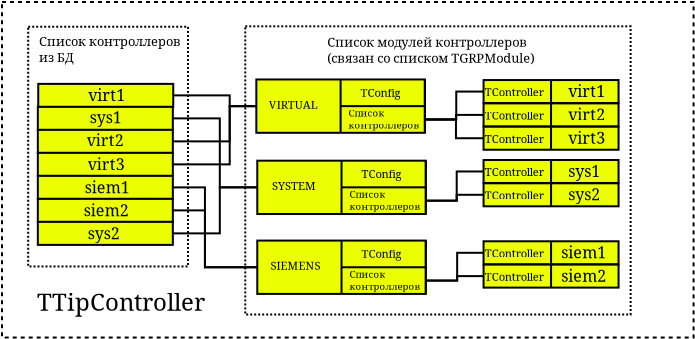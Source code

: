 <?xml version="1.0" encoding="UTF-8"?>
<dia:diagram xmlns:dia="http://www.lysator.liu.se/~alla/dia/">
  <dia:layer name="Тло" visible="true">
    <dia:object type="Standard - Box" version="0" id="O0">
      <dia:attribute name="obj_pos">
        <dia:point val="7.288,3.106"/>
      </dia:attribute>
      <dia:attribute name="obj_bb">
        <dia:rectangle val="7.238,3.056;41.917,19.933"/>
      </dia:attribute>
      <dia:attribute name="elem_corner">
        <dia:point val="7.288,3.106"/>
      </dia:attribute>
      <dia:attribute name="elem_width">
        <dia:real val="34.579"/>
      </dia:attribute>
      <dia:attribute name="elem_height">
        <dia:real val="16.777"/>
      </dia:attribute>
      <dia:attribute name="border_width">
        <dia:real val="0.1"/>
      </dia:attribute>
      <dia:attribute name="show_background">
        <dia:boolean val="true"/>
      </dia:attribute>
      <dia:attribute name="line_style">
        <dia:enum val="1"/>
      </dia:attribute>
      <dia:attribute name="dashlength">
        <dia:real val="0.2"/>
      </dia:attribute>
    </dia:object>
    <dia:object type="Standard - Box" version="0" id="O1">
      <dia:attribute name="obj_pos">
        <dia:point val="19.451,4.322"/>
      </dia:attribute>
      <dia:attribute name="obj_bb">
        <dia:rectangle val="19.401,4.272;38.769,18.783"/>
      </dia:attribute>
      <dia:attribute name="elem_corner">
        <dia:point val="19.451,4.322"/>
      </dia:attribute>
      <dia:attribute name="elem_width">
        <dia:real val="19.268"/>
      </dia:attribute>
      <dia:attribute name="elem_height">
        <dia:real val="14.41"/>
      </dia:attribute>
      <dia:attribute name="border_width">
        <dia:real val="0.1"/>
      </dia:attribute>
      <dia:attribute name="show_background">
        <dia:boolean val="true"/>
      </dia:attribute>
      <dia:attribute name="line_style">
        <dia:enum val="4"/>
      </dia:attribute>
    </dia:object>
    <dia:object type="Standard - Box" version="0" id="O2">
      <dia:attribute name="obj_pos">
        <dia:point val="8.597,4.343"/>
      </dia:attribute>
      <dia:attribute name="obj_bb">
        <dia:rectangle val="8.547,4.293;16.637,16.379"/>
      </dia:attribute>
      <dia:attribute name="elem_corner">
        <dia:point val="8.597,4.343"/>
      </dia:attribute>
      <dia:attribute name="elem_width">
        <dia:real val="7.99"/>
      </dia:attribute>
      <dia:attribute name="elem_height">
        <dia:real val="11.986"/>
      </dia:attribute>
      <dia:attribute name="border_width">
        <dia:real val="0.1"/>
      </dia:attribute>
      <dia:attribute name="show_background">
        <dia:boolean val="true"/>
      </dia:attribute>
      <dia:attribute name="line_style">
        <dia:enum val="4"/>
      </dia:attribute>
    </dia:object>
    <dia:object type="Standard - Box" version="0" id="O3">
      <dia:attribute name="obj_pos">
        <dia:point val="9.1,7.2"/>
      </dia:attribute>
      <dia:attribute name="obj_bb">
        <dia:rectangle val="9.05,7.15;15.9,8.4"/>
      </dia:attribute>
      <dia:attribute name="elem_corner">
        <dia:point val="9.1,7.2"/>
      </dia:attribute>
      <dia:attribute name="elem_width">
        <dia:real val="6.75"/>
      </dia:attribute>
      <dia:attribute name="elem_height">
        <dia:real val="1.15"/>
      </dia:attribute>
      <dia:attribute name="border_width">
        <dia:real val="0.1"/>
      </dia:attribute>
      <dia:attribute name="inner_color">
        <dia:color val="#ebff00"/>
      </dia:attribute>
      <dia:attribute name="show_background">
        <dia:boolean val="true"/>
      </dia:attribute>
    </dia:object>
    <dia:object type="Standard - Box" version="0" id="O4">
      <dia:attribute name="obj_pos">
        <dia:point val="9.08,8.35"/>
      </dia:attribute>
      <dia:attribute name="obj_bb">
        <dia:rectangle val="9.03,8.3;15.88,9.55"/>
      </dia:attribute>
      <dia:attribute name="elem_corner">
        <dia:point val="9.08,8.35"/>
      </dia:attribute>
      <dia:attribute name="elem_width">
        <dia:real val="6.75"/>
      </dia:attribute>
      <dia:attribute name="elem_height">
        <dia:real val="1.15"/>
      </dia:attribute>
      <dia:attribute name="border_width">
        <dia:real val="0.1"/>
      </dia:attribute>
      <dia:attribute name="inner_color">
        <dia:color val="#ebff00"/>
      </dia:attribute>
      <dia:attribute name="show_background">
        <dia:boolean val="true"/>
      </dia:attribute>
    </dia:object>
    <dia:object type="Standard - Box" version="0" id="O5">
      <dia:attribute name="obj_pos">
        <dia:point val="9.08,9.5"/>
      </dia:attribute>
      <dia:attribute name="obj_bb">
        <dia:rectangle val="9.03,9.45;15.88,10.7"/>
      </dia:attribute>
      <dia:attribute name="elem_corner">
        <dia:point val="9.08,9.5"/>
      </dia:attribute>
      <dia:attribute name="elem_width">
        <dia:real val="6.75"/>
      </dia:attribute>
      <dia:attribute name="elem_height">
        <dia:real val="1.15"/>
      </dia:attribute>
      <dia:attribute name="border_width">
        <dia:real val="0.1"/>
      </dia:attribute>
      <dia:attribute name="inner_color">
        <dia:color val="#ebff00"/>
      </dia:attribute>
      <dia:attribute name="show_background">
        <dia:boolean val="true"/>
      </dia:attribute>
    </dia:object>
    <dia:object type="Standard - Box" version="0" id="O6">
      <dia:attribute name="obj_pos">
        <dia:point val="9.08,10.65"/>
      </dia:attribute>
      <dia:attribute name="obj_bb">
        <dia:rectangle val="9.03,10.6;15.88,11.85"/>
      </dia:attribute>
      <dia:attribute name="elem_corner">
        <dia:point val="9.08,10.65"/>
      </dia:attribute>
      <dia:attribute name="elem_width">
        <dia:real val="6.75"/>
      </dia:attribute>
      <dia:attribute name="elem_height">
        <dia:real val="1.15"/>
      </dia:attribute>
      <dia:attribute name="border_width">
        <dia:real val="0.1"/>
      </dia:attribute>
      <dia:attribute name="inner_color">
        <dia:color val="#ebff00"/>
      </dia:attribute>
      <dia:attribute name="show_background">
        <dia:boolean val="true"/>
      </dia:attribute>
    </dia:object>
    <dia:object type="Standard - Box" version="0" id="O7">
      <dia:attribute name="obj_pos">
        <dia:point val="9.08,11.8"/>
      </dia:attribute>
      <dia:attribute name="obj_bb">
        <dia:rectangle val="9.03,11.75;15.88,13"/>
      </dia:attribute>
      <dia:attribute name="elem_corner">
        <dia:point val="9.08,11.8"/>
      </dia:attribute>
      <dia:attribute name="elem_width">
        <dia:real val="6.75"/>
      </dia:attribute>
      <dia:attribute name="elem_height">
        <dia:real val="1.15"/>
      </dia:attribute>
      <dia:attribute name="border_width">
        <dia:real val="0.1"/>
      </dia:attribute>
      <dia:attribute name="inner_color">
        <dia:color val="#ebff00"/>
      </dia:attribute>
      <dia:attribute name="show_background">
        <dia:boolean val="true"/>
      </dia:attribute>
    </dia:object>
    <dia:object type="Standard - Box" version="0" id="O8">
      <dia:attribute name="obj_pos">
        <dia:point val="9.08,12.95"/>
      </dia:attribute>
      <dia:attribute name="obj_bb">
        <dia:rectangle val="9.03,12.9;15.88,14.15"/>
      </dia:attribute>
      <dia:attribute name="elem_corner">
        <dia:point val="9.08,12.95"/>
      </dia:attribute>
      <dia:attribute name="elem_width">
        <dia:real val="6.75"/>
      </dia:attribute>
      <dia:attribute name="elem_height">
        <dia:real val="1.15"/>
      </dia:attribute>
      <dia:attribute name="border_width">
        <dia:real val="0.1"/>
      </dia:attribute>
      <dia:attribute name="inner_color">
        <dia:color val="#ebff00"/>
      </dia:attribute>
      <dia:attribute name="show_background">
        <dia:boolean val="true"/>
      </dia:attribute>
    </dia:object>
    <dia:object type="Standard - Box" version="0" id="O9">
      <dia:attribute name="obj_pos">
        <dia:point val="9.08,14.1"/>
      </dia:attribute>
      <dia:attribute name="obj_bb">
        <dia:rectangle val="9.03,14.05;15.88,15.3"/>
      </dia:attribute>
      <dia:attribute name="elem_corner">
        <dia:point val="9.08,14.1"/>
      </dia:attribute>
      <dia:attribute name="elem_width">
        <dia:real val="6.75"/>
      </dia:attribute>
      <dia:attribute name="elem_height">
        <dia:real val="1.15"/>
      </dia:attribute>
      <dia:attribute name="border_width">
        <dia:real val="0.1"/>
      </dia:attribute>
      <dia:attribute name="inner_color">
        <dia:color val="#ebff00"/>
      </dia:attribute>
      <dia:attribute name="show_background">
        <dia:boolean val="true"/>
      </dia:attribute>
    </dia:object>
    <dia:object type="Standard - Text" version="0" id="O10">
      <dia:attribute name="obj_pos">
        <dia:point val="23.555,5.343"/>
      </dia:attribute>
      <dia:attribute name="obj_bb">
        <dia:rectangle val="23.555,4.678;36.102,6.428"/>
      </dia:attribute>
      <dia:attribute name="text">
        <dia:composite type="text">
          <dia:attribute name="string">
            <dia:string>#Список модулей контроллеров
(связан со списком TGRPModule)#</dia:string>
          </dia:attribute>
          <dia:attribute name="font">
            <dia:font name="Times-Roman"/>
          </dia:attribute>
          <dia:attribute name="height">
            <dia:real val="0.8"/>
          </dia:attribute>
          <dia:attribute name="pos">
            <dia:point val="23.555,5.343"/>
          </dia:attribute>
          <dia:attribute name="color">
            <dia:color val="#000000"/>
          </dia:attribute>
          <dia:attribute name="alignment">
            <dia:enum val="0"/>
          </dia:attribute>
        </dia:composite>
      </dia:attribute>
    </dia:object>
    <dia:object type="Standard - Text" version="0" id="O11">
      <dia:attribute name="obj_pos">
        <dia:point val="9.135,5.308"/>
      </dia:attribute>
      <dia:attribute name="obj_bb">
        <dia:rectangle val="9.135,4.642;17.317,6.392"/>
      </dia:attribute>
      <dia:attribute name="text">
        <dia:composite type="text">
          <dia:attribute name="string">
            <dia:string>#Список контроллеров
из БД#</dia:string>
          </dia:attribute>
          <dia:attribute name="font">
            <dia:font name="Times-Roman"/>
          </dia:attribute>
          <dia:attribute name="height">
            <dia:real val="0.8"/>
          </dia:attribute>
          <dia:attribute name="pos">
            <dia:point val="9.135,5.308"/>
          </dia:attribute>
          <dia:attribute name="color">
            <dia:color val="#000000"/>
          </dia:attribute>
          <dia:attribute name="alignment">
            <dia:enum val="0"/>
          </dia:attribute>
        </dia:composite>
      </dia:attribute>
    </dia:object>
    <dia:object type="Standard - Text" version="0" id="O12">
      <dia:attribute name="obj_pos">
        <dia:point val="11.6,8.05"/>
      </dia:attribute>
      <dia:attribute name="obj_bb">
        <dia:rectangle val="11.6,7.231;13.498,8.381"/>
      </dia:attribute>
      <dia:attribute name="text">
        <dia:composite type="text">
          <dia:attribute name="string">
            <dia:string>#virt1#</dia:string>
          </dia:attribute>
          <dia:attribute name="font">
            <dia:font name="Times-Roman"/>
          </dia:attribute>
          <dia:attribute name="height">
            <dia:real val="1"/>
          </dia:attribute>
          <dia:attribute name="pos">
            <dia:point val="11.6,8.05"/>
          </dia:attribute>
          <dia:attribute name="color">
            <dia:color val="#000000"/>
          </dia:attribute>
          <dia:attribute name="alignment">
            <dia:enum val="0"/>
          </dia:attribute>
        </dia:composite>
      </dia:attribute>
    </dia:object>
    <dia:object type="Standard - Text" version="0" id="O13">
      <dia:attribute name="obj_pos">
        <dia:point val="11.68,9.169"/>
      </dia:attribute>
      <dia:attribute name="obj_bb">
        <dia:rectangle val="11.68,8.35;13.49,9.5"/>
      </dia:attribute>
      <dia:attribute name="text">
        <dia:composite type="text">
          <dia:attribute name="string">
            <dia:string>#sys1#</dia:string>
          </dia:attribute>
          <dia:attribute name="font">
            <dia:font name="Times-Roman"/>
          </dia:attribute>
          <dia:attribute name="height">
            <dia:real val="1"/>
          </dia:attribute>
          <dia:attribute name="pos">
            <dia:point val="11.68,9.169"/>
          </dia:attribute>
          <dia:attribute name="color">
            <dia:color val="#000000"/>
          </dia:attribute>
          <dia:attribute name="alignment">
            <dia:enum val="0"/>
          </dia:attribute>
        </dia:composite>
      </dia:attribute>
    </dia:object>
    <dia:object type="Standard - Text" version="0" id="O14">
      <dia:attribute name="obj_pos">
        <dia:point val="11.53,10.319"/>
      </dia:attribute>
      <dia:attribute name="obj_bb">
        <dia:rectangle val="11.53,9.55;13.422,10.55"/>
      </dia:attribute>
      <dia:attribute name="text">
        <dia:composite type="text">
          <dia:attribute name="string">
            <dia:string>#virt2#</dia:string>
          </dia:attribute>
          <dia:attribute name="font">
            <dia:font name="Times-Roman"/>
          </dia:attribute>
          <dia:attribute name="height">
            <dia:real val="1"/>
          </dia:attribute>
          <dia:attribute name="pos">
            <dia:point val="11.53,10.319"/>
          </dia:attribute>
          <dia:attribute name="color">
            <dia:color val="#000000"/>
          </dia:attribute>
          <dia:attribute name="alignment">
            <dia:enum val="0"/>
          </dia:attribute>
        </dia:composite>
      </dia:attribute>
    </dia:object>
    <dia:object type="Standard - Text" version="0" id="O15">
      <dia:attribute name="obj_pos">
        <dia:point val="11.58,11.519"/>
      </dia:attribute>
      <dia:attribute name="obj_bb">
        <dia:rectangle val="11.58,10.7;13.478,11.85"/>
      </dia:attribute>
      <dia:attribute name="text">
        <dia:composite type="text">
          <dia:attribute name="string">
            <dia:string>#virt3#</dia:string>
          </dia:attribute>
          <dia:attribute name="font">
            <dia:font name="Times-Roman"/>
          </dia:attribute>
          <dia:attribute name="height">
            <dia:real val="1"/>
          </dia:attribute>
          <dia:attribute name="pos">
            <dia:point val="11.58,11.519"/>
          </dia:attribute>
          <dia:attribute name="color">
            <dia:color val="#000000"/>
          </dia:attribute>
          <dia:attribute name="alignment">
            <dia:enum val="0"/>
          </dia:attribute>
        </dia:composite>
      </dia:attribute>
    </dia:object>
    <dia:object type="Standard - Text" version="0" id="O16">
      <dia:attribute name="obj_pos">
        <dia:point val="11.43,12.669"/>
      </dia:attribute>
      <dia:attribute name="obj_bb">
        <dia:rectangle val="11.43,11.85;13.944,13"/>
      </dia:attribute>
      <dia:attribute name="text">
        <dia:composite type="text">
          <dia:attribute name="string">
            <dia:string>#siem1#</dia:string>
          </dia:attribute>
          <dia:attribute name="font">
            <dia:font name="Times-Roman"/>
          </dia:attribute>
          <dia:attribute name="height">
            <dia:real val="1"/>
          </dia:attribute>
          <dia:attribute name="pos">
            <dia:point val="11.43,12.669"/>
          </dia:attribute>
          <dia:attribute name="color">
            <dia:color val="#000000"/>
          </dia:attribute>
          <dia:attribute name="alignment">
            <dia:enum val="0"/>
          </dia:attribute>
        </dia:composite>
      </dia:attribute>
    </dia:object>
    <dia:object type="Standard - Text" version="0" id="O17">
      <dia:attribute name="obj_pos">
        <dia:point val="11.38,13.819"/>
      </dia:attribute>
      <dia:attribute name="obj_bb">
        <dia:rectangle val="11.38,13;13.938,14.15"/>
      </dia:attribute>
      <dia:attribute name="text">
        <dia:composite type="text">
          <dia:attribute name="string">
            <dia:string>#siem2#</dia:string>
          </dia:attribute>
          <dia:attribute name="font">
            <dia:font name="Times-Roman"/>
          </dia:attribute>
          <dia:attribute name="height">
            <dia:real val="1"/>
          </dia:attribute>
          <dia:attribute name="pos">
            <dia:point val="11.38,13.819"/>
          </dia:attribute>
          <dia:attribute name="color">
            <dia:color val="#000000"/>
          </dia:attribute>
          <dia:attribute name="alignment">
            <dia:enum val="0"/>
          </dia:attribute>
        </dia:composite>
      </dia:attribute>
    </dia:object>
    <dia:object type="Standard - Text" version="0" id="O18">
      <dia:attribute name="obj_pos">
        <dia:point val="11.58,14.969"/>
      </dia:attribute>
      <dia:attribute name="obj_bb">
        <dia:rectangle val="11.58,14.15;13.434,15.3"/>
      </dia:attribute>
      <dia:attribute name="text">
        <dia:composite type="text">
          <dia:attribute name="string">
            <dia:string>#sys2#</dia:string>
          </dia:attribute>
          <dia:attribute name="font">
            <dia:font name="Times-Roman"/>
          </dia:attribute>
          <dia:attribute name="height">
            <dia:real val="1"/>
          </dia:attribute>
          <dia:attribute name="pos">
            <dia:point val="11.58,14.969"/>
          </dia:attribute>
          <dia:attribute name="color">
            <dia:color val="#000000"/>
          </dia:attribute>
          <dia:attribute name="alignment">
            <dia:enum val="0"/>
          </dia:attribute>
        </dia:composite>
      </dia:attribute>
    </dia:object>
    <dia:group>
      <dia:object type="Standard - Box" version="0" id="O19">
        <dia:attribute name="obj_pos">
          <dia:point val="20.005,6.979"/>
        </dia:attribute>
        <dia:attribute name="obj_bb">
          <dia:rectangle val="19.955,6.929;28.481,9.696"/>
        </dia:attribute>
        <dia:attribute name="elem_corner">
          <dia:point val="20.005,6.979"/>
        </dia:attribute>
        <dia:attribute name="elem_width">
          <dia:real val="8.426"/>
        </dia:attribute>
        <dia:attribute name="elem_height">
          <dia:real val="2.667"/>
        </dia:attribute>
        <dia:attribute name="border_width">
          <dia:real val="0.1"/>
        </dia:attribute>
        <dia:attribute name="inner_color">
          <dia:color val="#ebff00"/>
        </dia:attribute>
        <dia:attribute name="show_background">
          <dia:boolean val="true"/>
        </dia:attribute>
      </dia:object>
      <dia:object type="Standard - Text" version="0" id="O20">
        <dia:attribute name="obj_pos">
          <dia:point val="20.629,8.442"/>
        </dia:attribute>
        <dia:attribute name="obj_bb">
          <dia:rectangle val="20.629,7.904;23.894,8.604"/>
        </dia:attribute>
        <dia:attribute name="text">
          <dia:composite type="text">
            <dia:attribute name="string">
              <dia:string>#VIRTUAL#</dia:string>
            </dia:attribute>
            <dia:attribute name="font">
              <dia:font name="Times-Roman"/>
            </dia:attribute>
            <dia:attribute name="height">
              <dia:real val="0.7"/>
            </dia:attribute>
            <dia:attribute name="pos">
              <dia:point val="20.629,8.442"/>
            </dia:attribute>
            <dia:attribute name="color">
              <dia:color val="#000000"/>
            </dia:attribute>
            <dia:attribute name="alignment">
              <dia:enum val="0"/>
            </dia:attribute>
          </dia:composite>
        </dia:attribute>
      </dia:object>
      <dia:object type="Standard - Line" version="0" id="O21">
        <dia:attribute name="obj_pos">
          <dia:point val="24.218,6.979"/>
        </dia:attribute>
        <dia:attribute name="obj_bb">
          <dia:rectangle val="24.168,6.929;24.268,9.696"/>
        </dia:attribute>
        <dia:attribute name="conn_endpoints">
          <dia:point val="24.218,6.979"/>
          <dia:point val="24.218,9.646"/>
        </dia:attribute>
        <dia:attribute name="numcp">
          <dia:int val="1"/>
        </dia:attribute>
        <dia:connections>
          <dia:connection handle="0" to="O19" connection="1"/>
          <dia:connection handle="1" to="O19" connection="6"/>
        </dia:connections>
      </dia:object>
      <dia:object type="Standard - Text" version="0" id="O22">
        <dia:attribute name="obj_pos">
          <dia:point val="25.21,7.841"/>
        </dia:attribute>
        <dia:attribute name="obj_bb">
          <dia:rectangle val="25.21,7.303;27.705,8.003"/>
        </dia:attribute>
        <dia:attribute name="text">
          <dia:composite type="text">
            <dia:attribute name="string">
              <dia:string>#TConfig#</dia:string>
            </dia:attribute>
            <dia:attribute name="font">
              <dia:font name="Times-Roman"/>
            </dia:attribute>
            <dia:attribute name="height">
              <dia:real val="0.7"/>
            </dia:attribute>
            <dia:attribute name="pos">
              <dia:point val="25.21,7.841"/>
            </dia:attribute>
            <dia:attribute name="color">
              <dia:color val="#000000"/>
            </dia:attribute>
            <dia:attribute name="alignment">
              <dia:enum val="0"/>
            </dia:attribute>
          </dia:composite>
        </dia:attribute>
      </dia:object>
      <dia:object type="Standard - Line" version="0" id="O23">
        <dia:attribute name="obj_pos">
          <dia:point val="24.218,8.313"/>
        </dia:attribute>
        <dia:attribute name="obj_bb">
          <dia:rectangle val="24.168,8.263;28.481,8.363"/>
        </dia:attribute>
        <dia:attribute name="conn_endpoints">
          <dia:point val="24.218,8.313"/>
          <dia:point val="28.431,8.313"/>
        </dia:attribute>
        <dia:attribute name="numcp">
          <dia:int val="1"/>
        </dia:attribute>
        <dia:connections>
          <dia:connection handle="0" to="O21" connection="0"/>
          <dia:connection handle="1" to="O19" connection="4"/>
        </dia:connections>
      </dia:object>
      <dia:object type="Standard - Text" version="0" id="O24">
        <dia:attribute name="obj_pos">
          <dia:point val="24.612,8.833"/>
        </dia:attribute>
        <dia:attribute name="obj_bb">
          <dia:rectangle val="24.612,8.372;28.519,9.572"/>
        </dia:attribute>
        <dia:attribute name="text">
          <dia:composite type="text">
            <dia:attribute name="string">
              <dia:string>#Список 
контроллеров#</dia:string>
            </dia:attribute>
            <dia:attribute name="font">
              <dia:font name="Times-Roman"/>
            </dia:attribute>
            <dia:attribute name="height">
              <dia:real val="0.6"/>
            </dia:attribute>
            <dia:attribute name="pos">
              <dia:point val="24.612,8.833"/>
            </dia:attribute>
            <dia:attribute name="color">
              <dia:color val="#000000"/>
            </dia:attribute>
            <dia:attribute name="alignment">
              <dia:enum val="0"/>
            </dia:attribute>
          </dia:composite>
        </dia:attribute>
      </dia:object>
      <dia:object type="Standard - Line" version="0" id="O25">
        <dia:attribute name="obj_pos">
          <dia:point val="28.431,6.979"/>
        </dia:attribute>
        <dia:attribute name="obj_bb">
          <dia:rectangle val="28.381,6.929;28.481,9.696"/>
        </dia:attribute>
        <dia:attribute name="conn_endpoints">
          <dia:point val="28.431,6.979"/>
          <dia:point val="28.431,9.646"/>
        </dia:attribute>
        <dia:attribute name="numcp">
          <dia:int val="3"/>
        </dia:attribute>
        <dia:connections>
          <dia:connection handle="0" to="O19" connection="2"/>
          <dia:connection handle="1" to="O19" connection="7"/>
        </dia:connections>
      </dia:object>
    </dia:group>
    <dia:group>
      <dia:object type="Standard - Box" version="0" id="O26">
        <dia:attribute name="obj_pos">
          <dia:point val="20.052,11.04"/>
        </dia:attribute>
        <dia:attribute name="obj_bb">
          <dia:rectangle val="20.002,10.99;28.528,13.757"/>
        </dia:attribute>
        <dia:attribute name="elem_corner">
          <dia:point val="20.052,11.04"/>
        </dia:attribute>
        <dia:attribute name="elem_width">
          <dia:real val="8.426"/>
        </dia:attribute>
        <dia:attribute name="elem_height">
          <dia:real val="2.667"/>
        </dia:attribute>
        <dia:attribute name="border_width">
          <dia:real val="0.1"/>
        </dia:attribute>
        <dia:attribute name="inner_color">
          <dia:color val="#ebff00"/>
        </dia:attribute>
        <dia:attribute name="show_background">
          <dia:boolean val="true"/>
        </dia:attribute>
      </dia:object>
      <dia:object type="Standard - Text" version="0" id="O27">
        <dia:attribute name="obj_pos">
          <dia:point val="20.782,12.503"/>
        </dia:attribute>
        <dia:attribute name="obj_bb">
          <dia:rectangle val="20.782,11.965;23.678,12.665"/>
        </dia:attribute>
        <dia:attribute name="text">
          <dia:composite type="text">
            <dia:attribute name="string">
              <dia:string>#SYSTEM#</dia:string>
            </dia:attribute>
            <dia:attribute name="font">
              <dia:font name="Times-Roman"/>
            </dia:attribute>
            <dia:attribute name="height">
              <dia:real val="0.7"/>
            </dia:attribute>
            <dia:attribute name="pos">
              <dia:point val="20.782,12.503"/>
            </dia:attribute>
            <dia:attribute name="color">
              <dia:color val="#000000"/>
            </dia:attribute>
            <dia:attribute name="alignment">
              <dia:enum val="0"/>
            </dia:attribute>
          </dia:composite>
        </dia:attribute>
      </dia:object>
      <dia:object type="Standard - Line" version="0" id="O28">
        <dia:attribute name="obj_pos">
          <dia:point val="24.265,11.04"/>
        </dia:attribute>
        <dia:attribute name="obj_bb">
          <dia:rectangle val="24.215,10.99;24.315,13.757"/>
        </dia:attribute>
        <dia:attribute name="conn_endpoints">
          <dia:point val="24.265,11.04"/>
          <dia:point val="24.265,13.707"/>
        </dia:attribute>
        <dia:attribute name="numcp">
          <dia:int val="1"/>
        </dia:attribute>
        <dia:connections>
          <dia:connection handle="0" to="O26" connection="1"/>
          <dia:connection handle="1" to="O26" connection="6"/>
        </dia:connections>
      </dia:object>
      <dia:object type="Standard - Text" version="0" id="O29">
        <dia:attribute name="obj_pos">
          <dia:point val="25.258,11.902"/>
        </dia:attribute>
        <dia:attribute name="obj_bb">
          <dia:rectangle val="25.258,11.364;27.753,12.064"/>
        </dia:attribute>
        <dia:attribute name="text">
          <dia:composite type="text">
            <dia:attribute name="string">
              <dia:string>#TConfig#</dia:string>
            </dia:attribute>
            <dia:attribute name="font">
              <dia:font name="Times-Roman"/>
            </dia:attribute>
            <dia:attribute name="height">
              <dia:real val="0.7"/>
            </dia:attribute>
            <dia:attribute name="pos">
              <dia:point val="25.258,11.902"/>
            </dia:attribute>
            <dia:attribute name="color">
              <dia:color val="#000000"/>
            </dia:attribute>
            <dia:attribute name="alignment">
              <dia:enum val="0"/>
            </dia:attribute>
          </dia:composite>
        </dia:attribute>
      </dia:object>
      <dia:object type="Standard - Line" version="0" id="O30">
        <dia:attribute name="obj_pos">
          <dia:point val="24.265,12.373"/>
        </dia:attribute>
        <dia:attribute name="obj_bb">
          <dia:rectangle val="24.215,12.323;28.528,12.424"/>
        </dia:attribute>
        <dia:attribute name="conn_endpoints">
          <dia:point val="24.265,12.373"/>
          <dia:point val="28.478,12.373"/>
        </dia:attribute>
        <dia:attribute name="numcp">
          <dia:int val="1"/>
        </dia:attribute>
        <dia:connections>
          <dia:connection handle="0" to="O28" connection="0"/>
          <dia:connection handle="1" to="O26" connection="4"/>
        </dia:connections>
      </dia:object>
      <dia:object type="Standard - Text" version="0" id="O31">
        <dia:attribute name="obj_pos">
          <dia:point val="24.66,12.894"/>
        </dia:attribute>
        <dia:attribute name="obj_bb">
          <dia:rectangle val="24.66,12.432;28.567,13.632"/>
        </dia:attribute>
        <dia:attribute name="text">
          <dia:composite type="text">
            <dia:attribute name="string">
              <dia:string>#Список 
контроллеров#</dia:string>
            </dia:attribute>
            <dia:attribute name="font">
              <dia:font name="Times-Roman"/>
            </dia:attribute>
            <dia:attribute name="height">
              <dia:real val="0.6"/>
            </dia:attribute>
            <dia:attribute name="pos">
              <dia:point val="24.66,12.894"/>
            </dia:attribute>
            <dia:attribute name="color">
              <dia:color val="#000000"/>
            </dia:attribute>
            <dia:attribute name="alignment">
              <dia:enum val="0"/>
            </dia:attribute>
          </dia:composite>
        </dia:attribute>
      </dia:object>
      <dia:object type="Standard - Line" version="0" id="O32">
        <dia:attribute name="obj_pos">
          <dia:point val="28.478,11.04"/>
        </dia:attribute>
        <dia:attribute name="obj_bb">
          <dia:rectangle val="28.428,10.99;28.528,13.757"/>
        </dia:attribute>
        <dia:attribute name="conn_endpoints">
          <dia:point val="28.478,11.04"/>
          <dia:point val="28.478,13.707"/>
        </dia:attribute>
        <dia:attribute name="numcp">
          <dia:int val="3"/>
        </dia:attribute>
        <dia:connections>
          <dia:connection handle="0" to="O26" connection="2"/>
          <dia:connection handle="1" to="O26" connection="7"/>
        </dia:connections>
      </dia:object>
    </dia:group>
    <dia:group>
      <dia:object type="Standard - Box" version="0" id="O33">
        <dia:attribute name="obj_pos">
          <dia:point val="20.052,15.035"/>
        </dia:attribute>
        <dia:attribute name="obj_bb">
          <dia:rectangle val="20.002,14.985;28.528,17.752"/>
        </dia:attribute>
        <dia:attribute name="elem_corner">
          <dia:point val="20.052,15.035"/>
        </dia:attribute>
        <dia:attribute name="elem_width">
          <dia:real val="8.426"/>
        </dia:attribute>
        <dia:attribute name="elem_height">
          <dia:real val="2.667"/>
        </dia:attribute>
        <dia:attribute name="border_width">
          <dia:real val="0.1"/>
        </dia:attribute>
        <dia:attribute name="inner_color">
          <dia:color val="#ebff00"/>
        </dia:attribute>
        <dia:attribute name="show_background">
          <dia:boolean val="true"/>
        </dia:attribute>
      </dia:object>
      <dia:object type="Standard - Text" version="0" id="O34">
        <dia:attribute name="obj_pos">
          <dia:point val="20.712,16.498"/>
        </dia:attribute>
        <dia:attribute name="obj_bb">
          <dia:rectangle val="20.712,15.96;23.853,16.66"/>
        </dia:attribute>
        <dia:attribute name="text">
          <dia:composite type="text">
            <dia:attribute name="string">
              <dia:string>#SIEMENS#</dia:string>
            </dia:attribute>
            <dia:attribute name="font">
              <dia:font name="Times-Roman"/>
            </dia:attribute>
            <dia:attribute name="height">
              <dia:real val="0.7"/>
            </dia:attribute>
            <dia:attribute name="pos">
              <dia:point val="20.712,16.498"/>
            </dia:attribute>
            <dia:attribute name="color">
              <dia:color val="#000000"/>
            </dia:attribute>
            <dia:attribute name="alignment">
              <dia:enum val="0"/>
            </dia:attribute>
          </dia:composite>
        </dia:attribute>
      </dia:object>
      <dia:object type="Standard - Line" version="0" id="O35">
        <dia:attribute name="obj_pos">
          <dia:point val="24.265,15.035"/>
        </dia:attribute>
        <dia:attribute name="obj_bb">
          <dia:rectangle val="24.215,14.985;24.315,17.752"/>
        </dia:attribute>
        <dia:attribute name="conn_endpoints">
          <dia:point val="24.265,15.035"/>
          <dia:point val="24.265,17.702"/>
        </dia:attribute>
        <dia:attribute name="numcp">
          <dia:int val="1"/>
        </dia:attribute>
        <dia:connections>
          <dia:connection handle="0" to="O33" connection="1"/>
          <dia:connection handle="1" to="O33" connection="6"/>
        </dia:connections>
      </dia:object>
      <dia:object type="Standard - Text" version="0" id="O36">
        <dia:attribute name="obj_pos">
          <dia:point val="25.258,15.897"/>
        </dia:attribute>
        <dia:attribute name="obj_bb">
          <dia:rectangle val="25.258,15.359;27.753,16.059"/>
        </dia:attribute>
        <dia:attribute name="text">
          <dia:composite type="text">
            <dia:attribute name="string">
              <dia:string>#TConfig#</dia:string>
            </dia:attribute>
            <dia:attribute name="font">
              <dia:font name="Times-Roman"/>
            </dia:attribute>
            <dia:attribute name="height">
              <dia:real val="0.7"/>
            </dia:attribute>
            <dia:attribute name="pos">
              <dia:point val="25.258,15.897"/>
            </dia:attribute>
            <dia:attribute name="color">
              <dia:color val="#000000"/>
            </dia:attribute>
            <dia:attribute name="alignment">
              <dia:enum val="0"/>
            </dia:attribute>
          </dia:composite>
        </dia:attribute>
      </dia:object>
      <dia:object type="Standard - Line" version="0" id="O37">
        <dia:attribute name="obj_pos">
          <dia:point val="24.265,16.369"/>
        </dia:attribute>
        <dia:attribute name="obj_bb">
          <dia:rectangle val="24.215,16.319;28.528,16.419"/>
        </dia:attribute>
        <dia:attribute name="conn_endpoints">
          <dia:point val="24.265,16.369"/>
          <dia:point val="28.478,16.369"/>
        </dia:attribute>
        <dia:attribute name="numcp">
          <dia:int val="1"/>
        </dia:attribute>
        <dia:connections>
          <dia:connection handle="0" to="O35" connection="0"/>
          <dia:connection handle="1" to="O33" connection="4"/>
        </dia:connections>
      </dia:object>
      <dia:object type="Standard - Text" version="0" id="O38">
        <dia:attribute name="obj_pos">
          <dia:point val="24.66,16.889"/>
        </dia:attribute>
        <dia:attribute name="obj_bb">
          <dia:rectangle val="24.66,16.427;28.567,17.628"/>
        </dia:attribute>
        <dia:attribute name="text">
          <dia:composite type="text">
            <dia:attribute name="string">
              <dia:string>#Список 
контроллеров#</dia:string>
            </dia:attribute>
            <dia:attribute name="font">
              <dia:font name="Times-Roman"/>
            </dia:attribute>
            <dia:attribute name="height">
              <dia:real val="0.6"/>
            </dia:attribute>
            <dia:attribute name="pos">
              <dia:point val="24.66,16.889"/>
            </dia:attribute>
            <dia:attribute name="color">
              <dia:color val="#000000"/>
            </dia:attribute>
            <dia:attribute name="alignment">
              <dia:enum val="0"/>
            </dia:attribute>
          </dia:composite>
        </dia:attribute>
      </dia:object>
      <dia:object type="Standard - Line" version="0" id="O39">
        <dia:attribute name="obj_pos">
          <dia:point val="28.478,15.035"/>
        </dia:attribute>
        <dia:attribute name="obj_bb">
          <dia:rectangle val="28.428,14.985;28.528,17.752"/>
        </dia:attribute>
        <dia:attribute name="conn_endpoints">
          <dia:point val="28.478,15.035"/>
          <dia:point val="28.478,17.702"/>
        </dia:attribute>
        <dia:attribute name="numcp">
          <dia:int val="3"/>
        </dia:attribute>
        <dia:connections>
          <dia:connection handle="0" to="O33" connection="2"/>
          <dia:connection handle="1" to="O33" connection="7"/>
        </dia:connections>
      </dia:object>
    </dia:group>
    <dia:group>
      <dia:object type="Standard - Box" version="0" id="O40">
        <dia:attribute name="obj_pos">
          <dia:point val="31.366,7.009"/>
        </dia:attribute>
        <dia:attribute name="obj_bb">
          <dia:rectangle val="31.316,6.959;38.166,8.209"/>
        </dia:attribute>
        <dia:attribute name="elem_corner">
          <dia:point val="31.366,7.009"/>
        </dia:attribute>
        <dia:attribute name="elem_width">
          <dia:real val="6.75"/>
        </dia:attribute>
        <dia:attribute name="elem_height">
          <dia:real val="1.15"/>
        </dia:attribute>
        <dia:attribute name="border_width">
          <dia:real val="0.1"/>
        </dia:attribute>
        <dia:attribute name="inner_color">
          <dia:color val="#ebff00"/>
        </dia:attribute>
        <dia:attribute name="show_background">
          <dia:boolean val="true"/>
        </dia:attribute>
      </dia:object>
      <dia:object type="Standard - Box" version="0" id="O41">
        <dia:attribute name="obj_pos">
          <dia:point val="31.366,8.176"/>
        </dia:attribute>
        <dia:attribute name="obj_bb">
          <dia:rectangle val="31.316,8.126;38.166,9.376"/>
        </dia:attribute>
        <dia:attribute name="elem_corner">
          <dia:point val="31.366,8.176"/>
        </dia:attribute>
        <dia:attribute name="elem_width">
          <dia:real val="6.75"/>
        </dia:attribute>
        <dia:attribute name="elem_height">
          <dia:real val="1.15"/>
        </dia:attribute>
        <dia:attribute name="border_width">
          <dia:real val="0.1"/>
        </dia:attribute>
        <dia:attribute name="inner_color">
          <dia:color val="#ebff00"/>
        </dia:attribute>
        <dia:attribute name="show_background">
          <dia:boolean val="true"/>
        </dia:attribute>
      </dia:object>
      <dia:object type="Standard - Box" version="0" id="O42">
        <dia:attribute name="obj_pos">
          <dia:point val="31.366,9.343"/>
        </dia:attribute>
        <dia:attribute name="obj_bb">
          <dia:rectangle val="31.316,9.293;38.166,10.543"/>
        </dia:attribute>
        <dia:attribute name="elem_corner">
          <dia:point val="31.366,9.343"/>
        </dia:attribute>
        <dia:attribute name="elem_width">
          <dia:real val="6.75"/>
        </dia:attribute>
        <dia:attribute name="elem_height">
          <dia:real val="1.15"/>
        </dia:attribute>
        <dia:attribute name="border_width">
          <dia:real val="0.1"/>
        </dia:attribute>
        <dia:attribute name="inner_color">
          <dia:color val="#ebff00"/>
        </dia:attribute>
        <dia:attribute name="show_background">
          <dia:boolean val="true"/>
        </dia:attribute>
      </dia:object>
      <dia:object type="Standard - Text" version="0" id="O43">
        <dia:attribute name="obj_pos">
          <dia:point val="35.598,7.859"/>
        </dia:attribute>
        <dia:attribute name="obj_bb">
          <dia:rectangle val="35.598,7.09;37.446,8.09"/>
        </dia:attribute>
        <dia:attribute name="text">
          <dia:composite type="text">
            <dia:attribute name="string">
              <dia:string>#virt1#</dia:string>
            </dia:attribute>
            <dia:attribute name="font">
              <dia:font name="Times-Roman"/>
            </dia:attribute>
            <dia:attribute name="height">
              <dia:real val="1"/>
            </dia:attribute>
            <dia:attribute name="pos">
              <dia:point val="35.598,7.859"/>
            </dia:attribute>
            <dia:attribute name="color">
              <dia:color val="#000000"/>
            </dia:attribute>
            <dia:attribute name="alignment">
              <dia:enum val="0"/>
            </dia:attribute>
          </dia:composite>
        </dia:attribute>
      </dia:object>
      <dia:object type="Standard - Text" version="0" id="O44">
        <dia:attribute name="obj_pos">
          <dia:point val="31.422,7.816"/>
        </dia:attribute>
        <dia:attribute name="obj_bb">
          <dia:rectangle val="31.422,7.278;34.933,7.978"/>
        </dia:attribute>
        <dia:attribute name="text">
          <dia:composite type="text">
            <dia:attribute name="string">
              <dia:string>#TController#</dia:string>
            </dia:attribute>
            <dia:attribute name="font">
              <dia:font name="Times-Roman"/>
            </dia:attribute>
            <dia:attribute name="height">
              <dia:real val="0.7"/>
            </dia:attribute>
            <dia:attribute name="pos">
              <dia:point val="31.422,7.816"/>
            </dia:attribute>
            <dia:attribute name="color">
              <dia:color val="#000000"/>
            </dia:attribute>
            <dia:attribute name="alignment">
              <dia:enum val="0"/>
            </dia:attribute>
          </dia:composite>
        </dia:attribute>
      </dia:object>
      <dia:object type="Standard - Line" version="0" id="O45">
        <dia:attribute name="obj_pos">
          <dia:point val="34.74,7.009"/>
        </dia:attribute>
        <dia:attribute name="obj_bb">
          <dia:rectangle val="34.691,6.959;34.791,8.209"/>
        </dia:attribute>
        <dia:attribute name="conn_endpoints">
          <dia:point val="34.74,7.009"/>
          <dia:point val="34.74,8.159"/>
        </dia:attribute>
        <dia:attribute name="numcp">
          <dia:int val="1"/>
        </dia:attribute>
        <dia:connections>
          <dia:connection handle="0" to="O40" connection="1"/>
          <dia:connection handle="1" to="O40" connection="6"/>
        </dia:connections>
      </dia:object>
      <dia:object type="Standard - Text" version="0" id="O46">
        <dia:attribute name="obj_pos">
          <dia:point val="35.598,9.026"/>
        </dia:attribute>
        <dia:attribute name="obj_bb">
          <dia:rectangle val="35.598,8.257;37.49,9.257"/>
        </dia:attribute>
        <dia:attribute name="text">
          <dia:composite type="text">
            <dia:attribute name="string">
              <dia:string>#virt2#</dia:string>
            </dia:attribute>
            <dia:attribute name="font">
              <dia:font name="Times-Roman"/>
            </dia:attribute>
            <dia:attribute name="height">
              <dia:real val="1"/>
            </dia:attribute>
            <dia:attribute name="pos">
              <dia:point val="35.598,9.026"/>
            </dia:attribute>
            <dia:attribute name="color">
              <dia:color val="#000000"/>
            </dia:attribute>
            <dia:attribute name="alignment">
              <dia:enum val="0"/>
            </dia:attribute>
          </dia:composite>
        </dia:attribute>
      </dia:object>
      <dia:object type="Standard - Text" version="0" id="O47">
        <dia:attribute name="obj_pos">
          <dia:point val="31.422,8.983"/>
        </dia:attribute>
        <dia:attribute name="obj_bb">
          <dia:rectangle val="31.422,8.444;34.933,9.144"/>
        </dia:attribute>
        <dia:attribute name="text">
          <dia:composite type="text">
            <dia:attribute name="string">
              <dia:string>#TController#</dia:string>
            </dia:attribute>
            <dia:attribute name="font">
              <dia:font name="Times-Roman"/>
            </dia:attribute>
            <dia:attribute name="height">
              <dia:real val="0.7"/>
            </dia:attribute>
            <dia:attribute name="pos">
              <dia:point val="31.422,8.983"/>
            </dia:attribute>
            <dia:attribute name="color">
              <dia:color val="#000000"/>
            </dia:attribute>
            <dia:attribute name="alignment">
              <dia:enum val="0"/>
            </dia:attribute>
          </dia:composite>
        </dia:attribute>
      </dia:object>
      <dia:object type="Standard - Line" version="0" id="O48">
        <dia:attribute name="obj_pos">
          <dia:point val="34.74,8.176"/>
        </dia:attribute>
        <dia:attribute name="obj_bb">
          <dia:rectangle val="34.691,8.126;34.791,9.376"/>
        </dia:attribute>
        <dia:attribute name="conn_endpoints">
          <dia:point val="34.74,8.176"/>
          <dia:point val="34.74,9.326"/>
        </dia:attribute>
        <dia:attribute name="numcp">
          <dia:int val="1"/>
        </dia:attribute>
        <dia:connections>
          <dia:connection handle="0" to="O41" connection="1"/>
          <dia:connection handle="1" to="O41" connection="6"/>
        </dia:connections>
      </dia:object>
      <dia:object type="Standard - Text" version="0" id="O49">
        <dia:attribute name="obj_pos">
          <dia:point val="35.598,10.193"/>
        </dia:attribute>
        <dia:attribute name="obj_bb">
          <dia:rectangle val="35.598,9.424;37.446,10.424"/>
        </dia:attribute>
        <dia:attribute name="text">
          <dia:composite type="text">
            <dia:attribute name="string">
              <dia:string>#virt3#</dia:string>
            </dia:attribute>
            <dia:attribute name="font">
              <dia:font name="Times-Roman"/>
            </dia:attribute>
            <dia:attribute name="height">
              <dia:real val="1"/>
            </dia:attribute>
            <dia:attribute name="pos">
              <dia:point val="35.598,10.193"/>
            </dia:attribute>
            <dia:attribute name="color">
              <dia:color val="#000000"/>
            </dia:attribute>
            <dia:attribute name="alignment">
              <dia:enum val="0"/>
            </dia:attribute>
          </dia:composite>
        </dia:attribute>
      </dia:object>
      <dia:object type="Standard - Text" version="0" id="O50">
        <dia:attribute name="obj_pos">
          <dia:point val="31.422,10.15"/>
        </dia:attribute>
        <dia:attribute name="obj_bb">
          <dia:rectangle val="31.422,9.611;34.933,10.311"/>
        </dia:attribute>
        <dia:attribute name="text">
          <dia:composite type="text">
            <dia:attribute name="string">
              <dia:string>#TController#</dia:string>
            </dia:attribute>
            <dia:attribute name="font">
              <dia:font name="Times-Roman"/>
            </dia:attribute>
            <dia:attribute name="height">
              <dia:real val="0.7"/>
            </dia:attribute>
            <dia:attribute name="pos">
              <dia:point val="31.422,10.15"/>
            </dia:attribute>
            <dia:attribute name="color">
              <dia:color val="#000000"/>
            </dia:attribute>
            <dia:attribute name="alignment">
              <dia:enum val="0"/>
            </dia:attribute>
          </dia:composite>
        </dia:attribute>
      </dia:object>
      <dia:object type="Standard - Line" version="0" id="O51">
        <dia:attribute name="obj_pos">
          <dia:point val="34.74,9.343"/>
        </dia:attribute>
        <dia:attribute name="obj_bb">
          <dia:rectangle val="34.691,9.293;34.791,10.543"/>
        </dia:attribute>
        <dia:attribute name="conn_endpoints">
          <dia:point val="34.74,9.343"/>
          <dia:point val="34.74,10.493"/>
        </dia:attribute>
        <dia:attribute name="numcp">
          <dia:int val="1"/>
        </dia:attribute>
        <dia:connections>
          <dia:connection handle="0" to="O42" connection="1"/>
          <dia:connection handle="1" to="O42" connection="6"/>
        </dia:connections>
      </dia:object>
    </dia:group>
    <dia:group>
      <dia:object type="Standard - Box" version="0" id="O52">
        <dia:attribute name="obj_pos">
          <dia:point val="31.366,11.005"/>
        </dia:attribute>
        <dia:attribute name="obj_bb">
          <dia:rectangle val="31.316,10.955;38.166,12.205"/>
        </dia:attribute>
        <dia:attribute name="elem_corner">
          <dia:point val="31.366,11.005"/>
        </dia:attribute>
        <dia:attribute name="elem_width">
          <dia:real val="6.75"/>
        </dia:attribute>
        <dia:attribute name="elem_height">
          <dia:real val="1.15"/>
        </dia:attribute>
        <dia:attribute name="border_width">
          <dia:real val="0.1"/>
        </dia:attribute>
        <dia:attribute name="inner_color">
          <dia:color val="#ebff00"/>
        </dia:attribute>
        <dia:attribute name="show_background">
          <dia:boolean val="true"/>
        </dia:attribute>
      </dia:object>
      <dia:object type="Standard - Box" version="0" id="O53">
        <dia:attribute name="obj_pos">
          <dia:point val="31.366,12.171"/>
        </dia:attribute>
        <dia:attribute name="obj_bb">
          <dia:rectangle val="31.316,12.121;38.166,13.371"/>
        </dia:attribute>
        <dia:attribute name="elem_corner">
          <dia:point val="31.366,12.171"/>
        </dia:attribute>
        <dia:attribute name="elem_width">
          <dia:real val="6.75"/>
        </dia:attribute>
        <dia:attribute name="elem_height">
          <dia:real val="1.15"/>
        </dia:attribute>
        <dia:attribute name="border_width">
          <dia:real val="0.1"/>
        </dia:attribute>
        <dia:attribute name="inner_color">
          <dia:color val="#ebff00"/>
        </dia:attribute>
        <dia:attribute name="show_background">
          <dia:boolean val="true"/>
        </dia:attribute>
      </dia:object>
      <dia:object type="Standard - Text" version="0" id="O54">
        <dia:attribute name="obj_pos">
          <dia:point val="35.598,11.855"/>
        </dia:attribute>
        <dia:attribute name="obj_bb">
          <dia:rectangle val="35.598,11.035;37.408,12.185"/>
        </dia:attribute>
        <dia:attribute name="text">
          <dia:composite type="text">
            <dia:attribute name="string">
              <dia:string>#sys1#</dia:string>
            </dia:attribute>
            <dia:attribute name="font">
              <dia:font name="Times-Roman"/>
            </dia:attribute>
            <dia:attribute name="height">
              <dia:real val="1"/>
            </dia:attribute>
            <dia:attribute name="pos">
              <dia:point val="35.598,11.855"/>
            </dia:attribute>
            <dia:attribute name="color">
              <dia:color val="#000000"/>
            </dia:attribute>
            <dia:attribute name="alignment">
              <dia:enum val="0"/>
            </dia:attribute>
          </dia:composite>
        </dia:attribute>
      </dia:object>
      <dia:object type="Standard - Text" version="0" id="O55">
        <dia:attribute name="obj_pos">
          <dia:point val="31.422,11.811"/>
        </dia:attribute>
        <dia:attribute name="obj_bb">
          <dia:rectangle val="31.422,11.223;34.983,12.073"/>
        </dia:attribute>
        <dia:attribute name="text">
          <dia:composite type="text">
            <dia:attribute name="string">
              <dia:string>#TController#</dia:string>
            </dia:attribute>
            <dia:attribute name="font">
              <dia:font name="Times-Roman"/>
            </dia:attribute>
            <dia:attribute name="height">
              <dia:real val="0.7"/>
            </dia:attribute>
            <dia:attribute name="pos">
              <dia:point val="31.422,11.811"/>
            </dia:attribute>
            <dia:attribute name="color">
              <dia:color val="#000000"/>
            </dia:attribute>
            <dia:attribute name="alignment">
              <dia:enum val="0"/>
            </dia:attribute>
          </dia:composite>
        </dia:attribute>
      </dia:object>
      <dia:object type="Standard - Line" version="0" id="O56">
        <dia:attribute name="obj_pos">
          <dia:point val="34.741,11.005"/>
        </dia:attribute>
        <dia:attribute name="obj_bb">
          <dia:rectangle val="34.691,10.955;34.791,12.205"/>
        </dia:attribute>
        <dia:attribute name="conn_endpoints">
          <dia:point val="34.741,11.005"/>
          <dia:point val="34.741,12.155"/>
        </dia:attribute>
        <dia:attribute name="numcp">
          <dia:int val="1"/>
        </dia:attribute>
        <dia:connections>
          <dia:connection handle="0" to="O52" connection="1"/>
          <dia:connection handle="1" to="O52" connection="6"/>
        </dia:connections>
      </dia:object>
      <dia:object type="Standard - Text" version="0" id="O57">
        <dia:attribute name="obj_pos">
          <dia:point val="35.598,13.021"/>
        </dia:attribute>
        <dia:attribute name="obj_bb">
          <dia:rectangle val="35.598,12.202;37.452,13.352"/>
        </dia:attribute>
        <dia:attribute name="text">
          <dia:composite type="text">
            <dia:attribute name="string">
              <dia:string>#sys2#</dia:string>
            </dia:attribute>
            <dia:attribute name="font">
              <dia:font name="Times-Roman"/>
            </dia:attribute>
            <dia:attribute name="height">
              <dia:real val="1"/>
            </dia:attribute>
            <dia:attribute name="pos">
              <dia:point val="35.598,13.021"/>
            </dia:attribute>
            <dia:attribute name="color">
              <dia:color val="#000000"/>
            </dia:attribute>
            <dia:attribute name="alignment">
              <dia:enum val="0"/>
            </dia:attribute>
          </dia:composite>
        </dia:attribute>
      </dia:object>
      <dia:object type="Standard - Text" version="0" id="O58">
        <dia:attribute name="obj_pos">
          <dia:point val="31.422,12.978"/>
        </dia:attribute>
        <dia:attribute name="obj_bb">
          <dia:rectangle val="31.422,12.44;34.933,13.139"/>
        </dia:attribute>
        <dia:attribute name="text">
          <dia:composite type="text">
            <dia:attribute name="string">
              <dia:string>#TController#</dia:string>
            </dia:attribute>
            <dia:attribute name="font">
              <dia:font name="Times-Roman"/>
            </dia:attribute>
            <dia:attribute name="height">
              <dia:real val="0.7"/>
            </dia:attribute>
            <dia:attribute name="pos">
              <dia:point val="31.422,12.978"/>
            </dia:attribute>
            <dia:attribute name="color">
              <dia:color val="#000000"/>
            </dia:attribute>
            <dia:attribute name="alignment">
              <dia:enum val="0"/>
            </dia:attribute>
          </dia:composite>
        </dia:attribute>
      </dia:object>
      <dia:object type="Standard - Line" version="0" id="O59">
        <dia:attribute name="obj_pos">
          <dia:point val="34.741,12.171"/>
        </dia:attribute>
        <dia:attribute name="obj_bb">
          <dia:rectangle val="34.691,12.121;34.791,13.371"/>
        </dia:attribute>
        <dia:attribute name="conn_endpoints">
          <dia:point val="34.741,12.171"/>
          <dia:point val="34.741,13.321"/>
        </dia:attribute>
        <dia:attribute name="numcp">
          <dia:int val="1"/>
        </dia:attribute>
        <dia:connections>
          <dia:connection handle="0" to="O53" connection="1"/>
          <dia:connection handle="1" to="O53" connection="6"/>
        </dia:connections>
      </dia:object>
    </dia:group>
    <dia:object type="Standard - ZigZagLine" version="0" id="O60">
      <dia:attribute name="obj_pos">
        <dia:point val="15.85,7.775"/>
      </dia:attribute>
      <dia:attribute name="obj_bb">
        <dia:rectangle val="15.8,7.725;20.055,8.363"/>
      </dia:attribute>
      <dia:attribute name="orth_points">
        <dia:point val="15.85,7.775"/>
        <dia:point val="18.673,7.775"/>
        <dia:point val="18.673,8.313"/>
        <dia:point val="20.005,8.313"/>
      </dia:attribute>
      <dia:attribute name="orth_orient">
        <dia:enum val="0"/>
        <dia:enum val="1"/>
        <dia:enum val="0"/>
      </dia:attribute>
      <dia:connections>
        <dia:connection handle="0" to="O3" connection="4"/>
        <dia:connection handle="1" to="O19" connection="3"/>
      </dia:connections>
    </dia:object>
    <dia:object type="Standard - ZigZagLine" version="0" id="O61">
      <dia:attribute name="obj_pos">
        <dia:point val="15.83,10.075"/>
      </dia:attribute>
      <dia:attribute name="obj_bb">
        <dia:rectangle val="15.78,8.263;20.055,10.125"/>
      </dia:attribute>
      <dia:attribute name="orth_points">
        <dia:point val="15.83,10.075"/>
        <dia:point val="18.673,10.075"/>
        <dia:point val="18.673,8.313"/>
        <dia:point val="20.005,8.313"/>
      </dia:attribute>
      <dia:attribute name="orth_orient">
        <dia:enum val="0"/>
        <dia:enum val="1"/>
        <dia:enum val="0"/>
      </dia:attribute>
      <dia:connections>
        <dia:connection handle="0" to="O5" connection="4"/>
        <dia:connection handle="1" to="O19" connection="3"/>
      </dia:connections>
    </dia:object>
    <dia:object type="Standard - ZigZagLine" version="0" id="O62">
      <dia:attribute name="obj_pos">
        <dia:point val="15.83,11.225"/>
      </dia:attribute>
      <dia:attribute name="obj_bb">
        <dia:rectangle val="15.78,8.263;20.055,11.275"/>
      </dia:attribute>
      <dia:attribute name="orth_points">
        <dia:point val="15.83,11.225"/>
        <dia:point val="18.673,11.225"/>
        <dia:point val="18.673,8.313"/>
        <dia:point val="20.005,8.313"/>
      </dia:attribute>
      <dia:attribute name="orth_orient">
        <dia:enum val="0"/>
        <dia:enum val="1"/>
        <dia:enum val="0"/>
      </dia:attribute>
      <dia:connections>
        <dia:connection handle="0" to="O6" connection="4"/>
        <dia:connection handle="1" to="O19" connection="3"/>
      </dia:connections>
    </dia:object>
    <dia:object type="Standard - ZigZagLine" version="0" id="O63">
      <dia:attribute name="obj_pos">
        <dia:point val="15.83,8.925"/>
      </dia:attribute>
      <dia:attribute name="obj_bb">
        <dia:rectangle val="15.78,8.875;20.102,12.424"/>
      </dia:attribute>
      <dia:attribute name="orth_points">
        <dia:point val="15.83,8.925"/>
        <dia:point val="18.178,8.925"/>
        <dia:point val="18.178,12.373"/>
        <dia:point val="20.052,12.373"/>
      </dia:attribute>
      <dia:attribute name="orth_orient">
        <dia:enum val="0"/>
        <dia:enum val="1"/>
        <dia:enum val="0"/>
      </dia:attribute>
      <dia:connections>
        <dia:connection handle="0" to="O4" connection="4"/>
        <dia:connection handle="1" to="O26" connection="3"/>
      </dia:connections>
    </dia:object>
    <dia:object type="Standard - ZigZagLine" version="0" id="O64">
      <dia:attribute name="obj_pos">
        <dia:point val="15.83,14.675"/>
      </dia:attribute>
      <dia:attribute name="obj_bb">
        <dia:rectangle val="15.78,12.323;20.102,14.725"/>
      </dia:attribute>
      <dia:attribute name="orth_points">
        <dia:point val="15.83,14.675"/>
        <dia:point val="18.178,14.675"/>
        <dia:point val="18.178,12.373"/>
        <dia:point val="20.052,12.373"/>
      </dia:attribute>
      <dia:attribute name="orth_orient">
        <dia:enum val="0"/>
        <dia:enum val="1"/>
        <dia:enum val="0"/>
      </dia:attribute>
      <dia:connections>
        <dia:connection handle="0" to="O9" connection="4"/>
        <dia:connection handle="1" to="O26" connection="3"/>
      </dia:connections>
    </dia:object>
    <dia:object type="Standard - ZigZagLine" version="0" id="O65">
      <dia:attribute name="obj_pos">
        <dia:point val="15.83,12.375"/>
      </dia:attribute>
      <dia:attribute name="obj_bb">
        <dia:rectangle val="15.78,12.325;20.102,16.419"/>
      </dia:attribute>
      <dia:attribute name="orth_points">
        <dia:point val="15.83,12.375"/>
        <dia:point val="17.435,12.375"/>
        <dia:point val="17.435,16.369"/>
        <dia:point val="20.052,16.369"/>
      </dia:attribute>
      <dia:attribute name="orth_orient">
        <dia:enum val="0"/>
        <dia:enum val="1"/>
        <dia:enum val="0"/>
      </dia:attribute>
      <dia:connections>
        <dia:connection handle="0" to="O7" connection="4"/>
        <dia:connection handle="1" to="O33" connection="3"/>
      </dia:connections>
    </dia:object>
    <dia:object type="Standard - ZigZagLine" version="0" id="O66">
      <dia:attribute name="obj_pos">
        <dia:point val="15.83,13.525"/>
      </dia:attribute>
      <dia:attribute name="obj_bb">
        <dia:rectangle val="15.78,13.475;20.102,16.419"/>
      </dia:attribute>
      <dia:attribute name="orth_points">
        <dia:point val="15.83,13.525"/>
        <dia:point val="17.435,13.525"/>
        <dia:point val="17.435,16.369"/>
        <dia:point val="20.052,16.369"/>
      </dia:attribute>
      <dia:attribute name="orth_orient">
        <dia:enum val="0"/>
        <dia:enum val="1"/>
        <dia:enum val="0"/>
      </dia:attribute>
      <dia:connections>
        <dia:connection handle="0" to="O8" connection="4"/>
        <dia:connection handle="1" to="O33" connection="3"/>
      </dia:connections>
    </dia:object>
    <dia:object type="Standard - ZigZagLine" version="0" id="O67">
      <dia:attribute name="obj_pos">
        <dia:point val="28.431,8.98"/>
      </dia:attribute>
      <dia:attribute name="obj_bb">
        <dia:rectangle val="28.381,7.534;31.416,9.03"/>
      </dia:attribute>
      <dia:attribute name="orth_points">
        <dia:point val="28.431,8.98"/>
        <dia:point val="30.001,8.98"/>
        <dia:point val="30.001,7.584"/>
        <dia:point val="31.366,7.584"/>
      </dia:attribute>
      <dia:attribute name="orth_orient">
        <dia:enum val="0"/>
        <dia:enum val="1"/>
        <dia:enum val="0"/>
      </dia:attribute>
      <dia:connections>
        <dia:connection handle="0" to="O25" connection="2"/>
        <dia:connection handle="1" to="O40" connection="3"/>
      </dia:connections>
    </dia:object>
    <dia:object type="Standard - ZigZagLine" version="0" id="O68">
      <dia:attribute name="obj_pos">
        <dia:point val="28.431,8.98"/>
      </dia:attribute>
      <dia:attribute name="obj_bb">
        <dia:rectangle val="28.381,8.701;31.416,9.03"/>
      </dia:attribute>
      <dia:attribute name="orth_points">
        <dia:point val="28.431,8.98"/>
        <dia:point val="29.986,8.98"/>
        <dia:point val="29.986,8.751"/>
        <dia:point val="31.366,8.751"/>
      </dia:attribute>
      <dia:attribute name="orth_orient">
        <dia:enum val="0"/>
        <dia:enum val="1"/>
        <dia:enum val="0"/>
      </dia:attribute>
      <dia:connections>
        <dia:connection handle="0" to="O25" connection="2"/>
        <dia:connection handle="1" to="O41" connection="3"/>
      </dia:connections>
    </dia:object>
    <dia:object type="Standard - ZigZagLine" version="0" id="O69">
      <dia:attribute name="obj_pos">
        <dia:point val="28.431,8.98"/>
      </dia:attribute>
      <dia:attribute name="obj_bb">
        <dia:rectangle val="28.381,8.93;31.416,9.968"/>
      </dia:attribute>
      <dia:attribute name="orth_points">
        <dia:point val="28.431,8.98"/>
        <dia:point val="29.986,8.98"/>
        <dia:point val="29.986,9.918"/>
        <dia:point val="31.366,9.918"/>
      </dia:attribute>
      <dia:attribute name="orth_orient">
        <dia:enum val="0"/>
        <dia:enum val="1"/>
        <dia:enum val="0"/>
      </dia:attribute>
      <dia:connections>
        <dia:connection handle="0" to="O25" connection="2"/>
        <dia:connection handle="1" to="O42" connection="3"/>
      </dia:connections>
    </dia:object>
    <dia:group>
      <dia:object type="Standard - Box" version="0" id="O70">
        <dia:attribute name="obj_pos">
          <dia:point val="31.366,15.07"/>
        </dia:attribute>
        <dia:attribute name="obj_bb">
          <dia:rectangle val="31.316,15.021;38.166,16.27"/>
        </dia:attribute>
        <dia:attribute name="elem_corner">
          <dia:point val="31.366,15.07"/>
        </dia:attribute>
        <dia:attribute name="elem_width">
          <dia:real val="6.75"/>
        </dia:attribute>
        <dia:attribute name="elem_height">
          <dia:real val="1.15"/>
        </dia:attribute>
        <dia:attribute name="border_width">
          <dia:real val="0.1"/>
        </dia:attribute>
        <dia:attribute name="inner_color">
          <dia:color val="#ebff00"/>
        </dia:attribute>
        <dia:attribute name="show_background">
          <dia:boolean val="true"/>
        </dia:attribute>
      </dia:object>
      <dia:object type="Standard - Box" version="0" id="O71">
        <dia:attribute name="obj_pos">
          <dia:point val="31.366,16.237"/>
        </dia:attribute>
        <dia:attribute name="obj_bb">
          <dia:rectangle val="31.316,16.187;38.166,17.437"/>
        </dia:attribute>
        <dia:attribute name="elem_corner">
          <dia:point val="31.366,16.237"/>
        </dia:attribute>
        <dia:attribute name="elem_width">
          <dia:real val="6.75"/>
        </dia:attribute>
        <dia:attribute name="elem_height">
          <dia:real val="1.15"/>
        </dia:attribute>
        <dia:attribute name="border_width">
          <dia:real val="0.1"/>
        </dia:attribute>
        <dia:attribute name="inner_color">
          <dia:color val="#ebff00"/>
        </dia:attribute>
        <dia:attribute name="show_background">
          <dia:boolean val="true"/>
        </dia:attribute>
      </dia:object>
      <dia:object type="Standard - Text" version="0" id="O72">
        <dia:attribute name="obj_pos">
          <dia:point val="35.245,15.921"/>
        </dia:attribute>
        <dia:attribute name="obj_bb">
          <dia:rectangle val="35.245,15.101;37.759,16.251"/>
        </dia:attribute>
        <dia:attribute name="text">
          <dia:composite type="text">
            <dia:attribute name="string">
              <dia:string>#siem1#</dia:string>
            </dia:attribute>
            <dia:attribute name="font">
              <dia:font name="Times-Roman"/>
            </dia:attribute>
            <dia:attribute name="height">
              <dia:real val="1"/>
            </dia:attribute>
            <dia:attribute name="pos">
              <dia:point val="35.245,15.921"/>
            </dia:attribute>
            <dia:attribute name="color">
              <dia:color val="#000000"/>
            </dia:attribute>
            <dia:attribute name="alignment">
              <dia:enum val="0"/>
            </dia:attribute>
          </dia:composite>
        </dia:attribute>
      </dia:object>
      <dia:object type="Standard - Text" version="0" id="O73">
        <dia:attribute name="obj_pos">
          <dia:point val="31.422,15.877"/>
        </dia:attribute>
        <dia:attribute name="obj_bb">
          <dia:rectangle val="31.422,15.339;34.933,16.039"/>
        </dia:attribute>
        <dia:attribute name="text">
          <dia:composite type="text">
            <dia:attribute name="string">
              <dia:string>#TController#</dia:string>
            </dia:attribute>
            <dia:attribute name="font">
              <dia:font name="Times-Roman"/>
            </dia:attribute>
            <dia:attribute name="height">
              <dia:real val="0.7"/>
            </dia:attribute>
            <dia:attribute name="pos">
              <dia:point val="31.422,15.877"/>
            </dia:attribute>
            <dia:attribute name="color">
              <dia:color val="#000000"/>
            </dia:attribute>
            <dia:attribute name="alignment">
              <dia:enum val="0"/>
            </dia:attribute>
          </dia:composite>
        </dia:attribute>
      </dia:object>
      <dia:object type="Standard - Line" version="0" id="O74">
        <dia:attribute name="obj_pos">
          <dia:point val="34.741,15.07"/>
        </dia:attribute>
        <dia:attribute name="obj_bb">
          <dia:rectangle val="34.691,15.021;34.791,16.27"/>
        </dia:attribute>
        <dia:attribute name="conn_endpoints">
          <dia:point val="34.741,15.07"/>
          <dia:point val="34.741,16.221"/>
        </dia:attribute>
        <dia:attribute name="numcp">
          <dia:int val="1"/>
        </dia:attribute>
        <dia:connections>
          <dia:connection handle="0" to="O70" connection="1"/>
          <dia:connection handle="1" to="O70" connection="6"/>
        </dia:connections>
      </dia:object>
      <dia:object type="Standard - Text" version="0" id="O75">
        <dia:attribute name="obj_pos">
          <dia:point val="35.245,17.087"/>
        </dia:attribute>
        <dia:attribute name="obj_bb">
          <dia:rectangle val="35.245,16.268;37.803,17.418"/>
        </dia:attribute>
        <dia:attribute name="text">
          <dia:composite type="text">
            <dia:attribute name="string">
              <dia:string>#siem2#</dia:string>
            </dia:attribute>
            <dia:attribute name="font">
              <dia:font name="Times-Roman"/>
            </dia:attribute>
            <dia:attribute name="height">
              <dia:real val="1"/>
            </dia:attribute>
            <dia:attribute name="pos">
              <dia:point val="35.245,17.087"/>
            </dia:attribute>
            <dia:attribute name="color">
              <dia:color val="#000000"/>
            </dia:attribute>
            <dia:attribute name="alignment">
              <dia:enum val="0"/>
            </dia:attribute>
          </dia:composite>
        </dia:attribute>
      </dia:object>
      <dia:object type="Standard - Text" version="0" id="O76">
        <dia:attribute name="obj_pos">
          <dia:point val="31.422,17.044"/>
        </dia:attribute>
        <dia:attribute name="obj_bb">
          <dia:rectangle val="31.422,16.505;34.933,17.205"/>
        </dia:attribute>
        <dia:attribute name="text">
          <dia:composite type="text">
            <dia:attribute name="string">
              <dia:string>#TController#</dia:string>
            </dia:attribute>
            <dia:attribute name="font">
              <dia:font name="Times-Roman"/>
            </dia:attribute>
            <dia:attribute name="height">
              <dia:real val="0.7"/>
            </dia:attribute>
            <dia:attribute name="pos">
              <dia:point val="31.422,17.044"/>
            </dia:attribute>
            <dia:attribute name="color">
              <dia:color val="#000000"/>
            </dia:attribute>
            <dia:attribute name="alignment">
              <dia:enum val="0"/>
            </dia:attribute>
          </dia:composite>
        </dia:attribute>
      </dia:object>
      <dia:object type="Standard - Line" version="0" id="O77">
        <dia:attribute name="obj_pos">
          <dia:point val="34.741,16.237"/>
        </dia:attribute>
        <dia:attribute name="obj_bb">
          <dia:rectangle val="34.691,16.187;34.791,17.437"/>
        </dia:attribute>
        <dia:attribute name="conn_endpoints">
          <dia:point val="34.741,16.237"/>
          <dia:point val="34.741,17.387"/>
        </dia:attribute>
        <dia:attribute name="numcp">
          <dia:int val="1"/>
        </dia:attribute>
        <dia:connections>
          <dia:connection handle="0" to="O71" connection="1"/>
          <dia:connection handle="1" to="O71" connection="6"/>
        </dia:connections>
      </dia:object>
    </dia:group>
    <dia:object type="Standard - ZigZagLine" version="0" id="O78">
      <dia:attribute name="obj_pos">
        <dia:point val="28.478,13.04"/>
      </dia:attribute>
      <dia:attribute name="obj_bb">
        <dia:rectangle val="28.428,11.53;31.416,13.09"/>
      </dia:attribute>
      <dia:attribute name="orth_points">
        <dia:point val="28.478,13.04"/>
        <dia:point val="30.023,13.04"/>
        <dia:point val="30.023,11.58"/>
        <dia:point val="31.366,11.58"/>
      </dia:attribute>
      <dia:attribute name="orth_orient">
        <dia:enum val="0"/>
        <dia:enum val="1"/>
        <dia:enum val="0"/>
      </dia:attribute>
      <dia:connections>
        <dia:connection handle="0" to="O32" connection="2"/>
        <dia:connection handle="1" to="O52" connection="3"/>
      </dia:connections>
    </dia:object>
    <dia:object type="Standard - ZigZagLine" version="0" id="O79">
      <dia:attribute name="obj_pos">
        <dia:point val="28.478,13.04"/>
      </dia:attribute>
      <dia:attribute name="obj_bb">
        <dia:rectangle val="28.428,12.696;31.416,13.09"/>
      </dia:attribute>
      <dia:attribute name="orth_points">
        <dia:point val="28.478,13.04"/>
        <dia:point val="30.022,13.04"/>
        <dia:point val="30.022,12.746"/>
        <dia:point val="31.366,12.746"/>
      </dia:attribute>
      <dia:attribute name="orth_orient">
        <dia:enum val="0"/>
        <dia:enum val="1"/>
        <dia:enum val="0"/>
      </dia:attribute>
      <dia:connections>
        <dia:connection handle="0" to="O32" connection="2"/>
        <dia:connection handle="1" to="O53" connection="3"/>
      </dia:connections>
    </dia:object>
    <dia:object type="Standard - ZigZagLine" version="0" id="O80">
      <dia:attribute name="obj_pos">
        <dia:point val="28.478,17.035"/>
      </dia:attribute>
      <dia:attribute name="obj_bb">
        <dia:rectangle val="28.428,15.595;31.416,17.085"/>
      </dia:attribute>
      <dia:attribute name="orth_points">
        <dia:point val="28.478,17.035"/>
        <dia:point val="30.046,17.035"/>
        <dia:point val="30.046,15.646"/>
        <dia:point val="31.366,15.646"/>
      </dia:attribute>
      <dia:attribute name="orth_orient">
        <dia:enum val="0"/>
        <dia:enum val="1"/>
        <dia:enum val="0"/>
      </dia:attribute>
      <dia:connections>
        <dia:connection handle="0" to="O39" connection="2"/>
        <dia:connection handle="1" to="O70" connection="3"/>
      </dia:connections>
    </dia:object>
    <dia:object type="Standard - ZigZagLine" version="0" id="O81">
      <dia:attribute name="obj_pos">
        <dia:point val="28.478,17.035"/>
      </dia:attribute>
      <dia:attribute name="obj_bb">
        <dia:rectangle val="28.428,16.762;31.416,17.085"/>
      </dia:attribute>
      <dia:attribute name="orth_points">
        <dia:point val="28.478,17.035"/>
        <dia:point val="30.046,17.035"/>
        <dia:point val="30.046,16.812"/>
        <dia:point val="31.366,16.812"/>
      </dia:attribute>
      <dia:attribute name="orth_orient">
        <dia:enum val="0"/>
        <dia:enum val="1"/>
        <dia:enum val="0"/>
      </dia:attribute>
      <dia:connections>
        <dia:connection handle="0" to="O39" connection="2"/>
        <dia:connection handle="1" to="O71" connection="3"/>
      </dia:connections>
    </dia:object>
    <dia:object type="Standard - Text" version="0" id="O82">
      <dia:attribute name="obj_pos">
        <dia:point val="9.033,18.549"/>
      </dia:attribute>
      <dia:attribute name="obj_bb">
        <dia:rectangle val="9.033,17.346;18.851,18.996"/>
      </dia:attribute>
      <dia:attribute name="text">
        <dia:composite type="text">
          <dia:attribute name="string">
            <dia:string>#TTipController#</dia:string>
          </dia:attribute>
          <dia:attribute name="font">
            <dia:font name="Times-Roman"/>
          </dia:attribute>
          <dia:attribute name="height">
            <dia:real val="1.5"/>
          </dia:attribute>
          <dia:attribute name="pos">
            <dia:point val="9.033,18.549"/>
          </dia:attribute>
          <dia:attribute name="color">
            <dia:color val="#000000"/>
          </dia:attribute>
          <dia:attribute name="alignment">
            <dia:enum val="0"/>
          </dia:attribute>
        </dia:composite>
      </dia:attribute>
    </dia:object>
  </dia:layer>
</dia:diagram>
